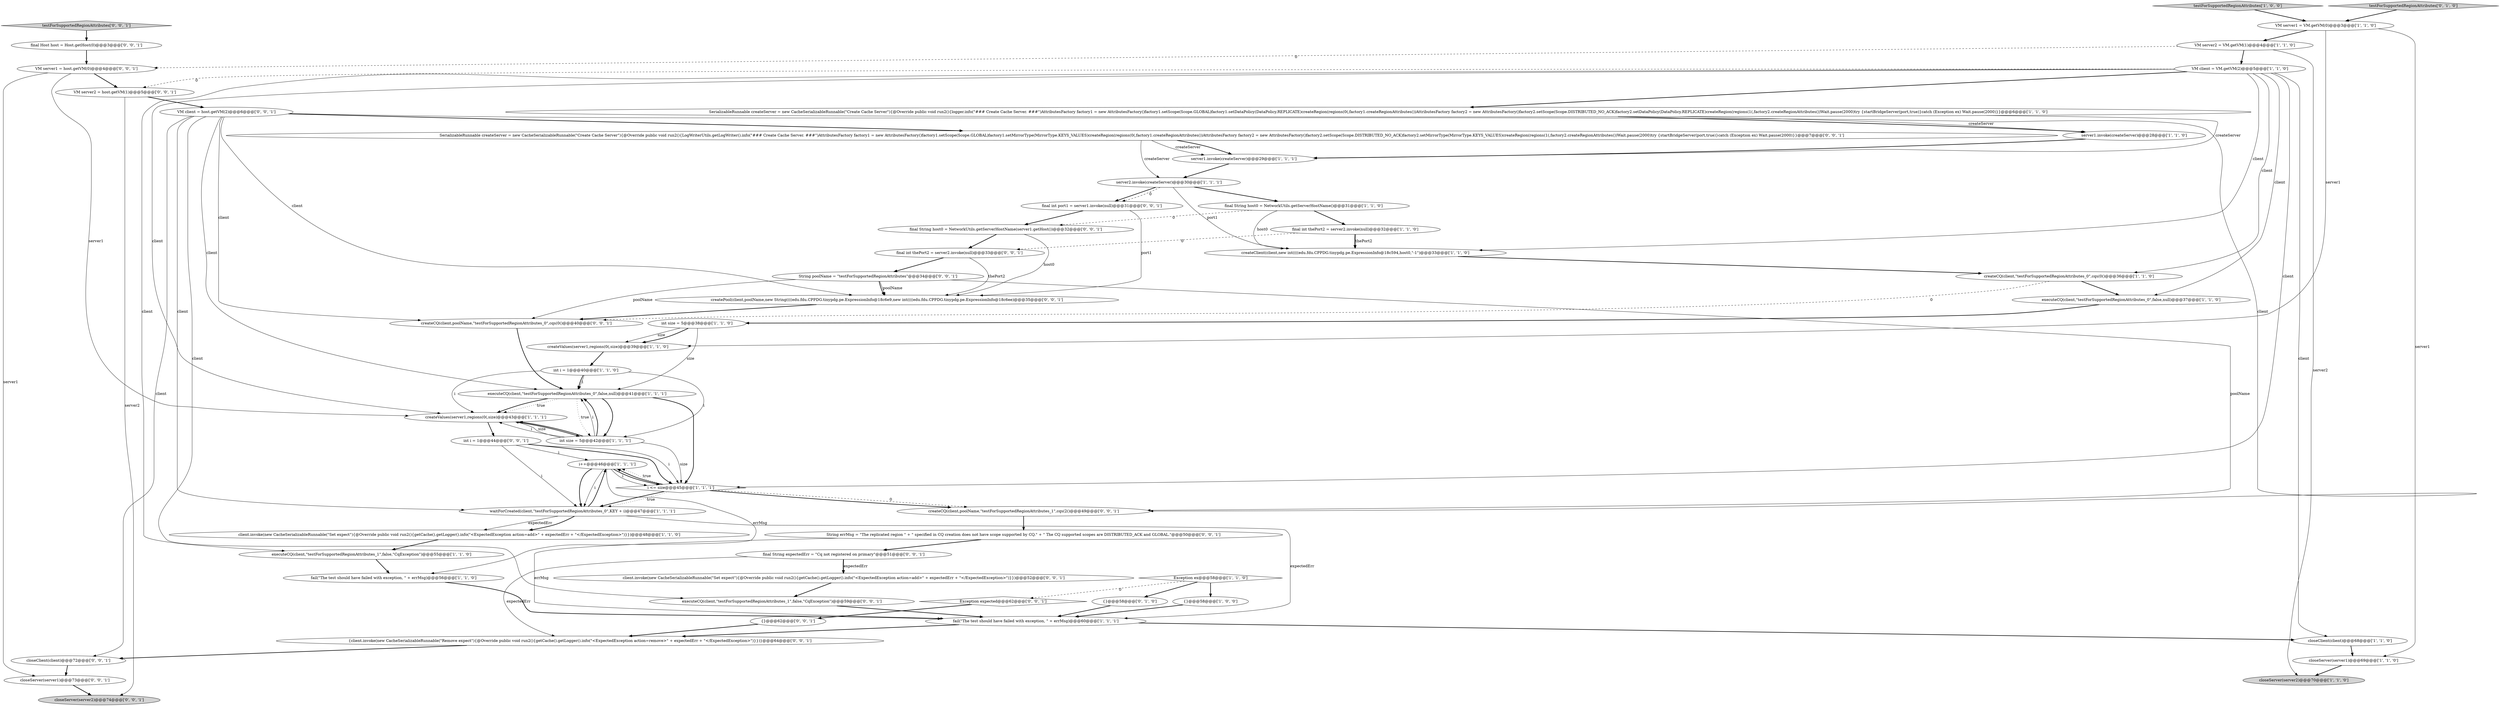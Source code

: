 digraph {
36 [style = filled, label = "final String expectedErr = \"Cq not registered on primary\"@@@51@@@['0', '0', '1']", fillcolor = white, shape = ellipse image = "AAA0AAABBB3BBB"];
4 [style = filled, label = "final int thePort2 = server2.invoke(null)@@@32@@@['1', '1', '0']", fillcolor = white, shape = ellipse image = "AAA0AAABBB1BBB"];
54 [style = filled, label = "final Host host = Host.getHost(0)@@@3@@@['0', '0', '1']", fillcolor = white, shape = ellipse image = "AAA0AAABBB3BBB"];
12 [style = filled, label = "int size = 5@@@38@@@['1', '1', '0']", fillcolor = white, shape = ellipse image = "AAA0AAABBB1BBB"];
10 [style = filled, label = "createCQ(client,\"testForSupportedRegionAttributes_0\",cqs(0()@@@36@@@['1', '1', '0']", fillcolor = white, shape = ellipse image = "AAA0AAABBB1BBB"];
14 [style = filled, label = "server2.invoke(createServer)@@@30@@@['1', '1', '1']", fillcolor = white, shape = ellipse image = "AAA0AAABBB1BBB"];
1 [style = filled, label = "createValues(server1,regions(0(,size)@@@43@@@['1', '1', '1']", fillcolor = white, shape = ellipse image = "AAA0AAABBB1BBB"];
37 [style = filled, label = "String errMsg = \"The replicated region \" + \" specified in CQ creation does not have scope supported by CQ.\" + \" The CQ supported scopes are DISTRIBUTED_ACK and GLOBAL.\"@@@50@@@['0', '0', '1']", fillcolor = white, shape = ellipse image = "AAA0AAABBB3BBB"];
48 [style = filled, label = "createCQ(client,poolName,\"testForSupportedRegionAttributes_0\",cqs(0()@@@40@@@['0', '0', '1']", fillcolor = white, shape = ellipse image = "AAA0AAABBB3BBB"];
32 [style = filled, label = "{}@@@58@@@['0', '1', '0']", fillcolor = white, shape = ellipse image = "AAA0AAABBB2BBB"];
27 [style = filled, label = "closeServer(server1)@@@69@@@['1', '1', '0']", fillcolor = white, shape = ellipse image = "AAA0AAABBB1BBB"];
6 [style = filled, label = "createClient(client,new int((((edu.fdu.CPPDG.tinypdg.pe.ExpressionInfo@18c594,host0,\"-1\")@@@33@@@['1', '1', '0']", fillcolor = white, shape = ellipse image = "AAA0AAABBB1BBB"];
0 [style = filled, label = "fail(\"The test should have failed with exception, \" + errMsg)@@@60@@@['1', '1', '1']", fillcolor = white, shape = ellipse image = "AAA0AAABBB1BBB"];
55 [style = filled, label = "VM client = host.getVM(2)@@@6@@@['0', '0', '1']", fillcolor = white, shape = ellipse image = "AAA0AAABBB3BBB"];
19 [style = filled, label = "closeServer(server2)@@@70@@@['1', '1', '0']", fillcolor = lightgray, shape = ellipse image = "AAA0AAABBB1BBB"];
2 [style = filled, label = "VM server2 = VM.getVM(1)@@@4@@@['1', '1', '0']", fillcolor = white, shape = ellipse image = "AAA0AAABBB1BBB"];
41 [style = filled, label = "VM server1 = host.getVM(0)@@@4@@@['0', '0', '1']", fillcolor = white, shape = ellipse image = "AAA0AAABBB3BBB"];
42 [style = filled, label = "closeServer(server2)@@@74@@@['0', '0', '1']", fillcolor = lightgray, shape = ellipse image = "AAA0AAABBB3BBB"];
22 [style = filled, label = "executeCQ(client,\"testForSupportedRegionAttributes_0\",false,null)@@@37@@@['1', '1', '0']", fillcolor = white, shape = ellipse image = "AAA0AAABBB1BBB"];
33 [style = filled, label = "executeCQ(client,\"testForSupportedRegionAttributes_1\",false,\"CqException\")@@@59@@@['0', '0', '1']", fillcolor = white, shape = ellipse image = "AAA0AAABBB3BBB"];
11 [style = filled, label = "createValues(server1,regions(0(,size)@@@39@@@['1', '1', '0']", fillcolor = white, shape = ellipse image = "AAA0AAABBB1BBB"];
45 [style = filled, label = "{client.invoke(new CacheSerializableRunnable(\"Remove expect\"){@Override public void run2(){getCache().getLogger().info(\"<ExpectedException action=remove>\" + expectedErr + \"</ExpectedException>\")}})}@@@64@@@['0', '0', '1']", fillcolor = white, shape = ellipse image = "AAA0AAABBB3BBB"];
7 [style = filled, label = "VM client = VM.getVM(2)@@@5@@@['1', '1', '0']", fillcolor = white, shape = ellipse image = "AAA0AAABBB1BBB"];
34 [style = filled, label = "final String host0 = NetworkUtils.getServerHostName(server1.getHost())@@@32@@@['0', '0', '1']", fillcolor = white, shape = ellipse image = "AAA0AAABBB3BBB"];
47 [style = filled, label = "Exception expected@@@62@@@['0', '0', '1']", fillcolor = white, shape = diamond image = "AAA0AAABBB3BBB"];
50 [style = filled, label = "closeClient(client)@@@72@@@['0', '0', '1']", fillcolor = white, shape = ellipse image = "AAA0AAABBB3BBB"];
29 [style = filled, label = "client.invoke(new CacheSerializableRunnable(\"Set expect\"){@Override public void run2(){getCache().getLogger().info(\"<ExpectedException action=add>\" + expectedErr + \"</ExpectedException>\")}})@@@48@@@['1', '1', '0']", fillcolor = white, shape = ellipse image = "AAA0AAABBB1BBB"];
44 [style = filled, label = "VM server2 = host.getVM(1)@@@5@@@['0', '0', '1']", fillcolor = white, shape = ellipse image = "AAA0AAABBB3BBB"];
38 [style = filled, label = "SerializableRunnable createServer = new CacheSerializableRunnable(\"Create Cache Server\"){@Override public void run2(){LogWriterUtils.getLogWriter().info(\"### Create Cache Server. ###\")AttributesFactory factory1 = new AttributesFactory()factory1.setScope(Scope.GLOBAL)factory1.setMirrorType(MirrorType.KEYS_VALUES)createRegion(regions(0(,factory1.createRegionAttributes())AttributesFactory factory2 = new AttributesFactory()factory2.setScope(Scope.DISTRIBUTED_NO_ACK)factory2.setMirrorType(MirrorType.KEYS_VALUES)createRegion(regions(1(,factory2.createRegionAttributes())Wait.pause(2000)try {startBridgeServer(port,true)}catch (Exception ex) Wait.pause(2000)}}@@@7@@@['0', '0', '1']", fillcolor = white, shape = ellipse image = "AAA0AAABBB3BBB"];
24 [style = filled, label = "fail(\"The test should have failed with exception, \" + errMsg)@@@56@@@['1', '1', '0']", fillcolor = white, shape = ellipse image = "AAA0AAABBB1BBB"];
46 [style = filled, label = "closeServer(server1)@@@73@@@['0', '0', '1']", fillcolor = white, shape = ellipse image = "AAA0AAABBB3BBB"];
20 [style = filled, label = "int i = 1@@@40@@@['1', '1', '0']", fillcolor = white, shape = ellipse image = "AAA0AAABBB1BBB"];
23 [style = filled, label = "testForSupportedRegionAttributes['1', '0', '0']", fillcolor = lightgray, shape = diamond image = "AAA0AAABBB1BBB"];
15 [style = filled, label = "i++@@@46@@@['1', '1', '1']", fillcolor = white, shape = ellipse image = "AAA0AAABBB1BBB"];
52 [style = filled, label = "int i = 1@@@44@@@['0', '0', '1']", fillcolor = white, shape = ellipse image = "AAA0AAABBB3BBB"];
40 [style = filled, label = "{}@@@62@@@['0', '0', '1']", fillcolor = white, shape = ellipse image = "AAA0AAABBB3BBB"];
49 [style = filled, label = "final int port1 = server1.invoke(null)@@@31@@@['0', '0', '1']", fillcolor = white, shape = ellipse image = "AAA0AAABBB3BBB"];
53 [style = filled, label = "client.invoke(new CacheSerializableRunnable(\"Set expect\"){@Override public void run2(){getCache().getLogger().info(\"<ExpectedException action=add>\" + expectedErr + \"</ExpectedException>\")}})@@@52@@@['0', '0', '1']", fillcolor = white, shape = ellipse image = "AAA0AAABBB3BBB"];
26 [style = filled, label = "Exception ex@@@58@@@['1', '1', '0']", fillcolor = white, shape = diamond image = "AAA0AAABBB1BBB"];
51 [style = filled, label = "final int thePort2 = server2.invoke(null)@@@33@@@['0', '0', '1']", fillcolor = white, shape = ellipse image = "AAA0AAABBB3BBB"];
5 [style = filled, label = "server1.invoke(createServer)@@@29@@@['1', '1', '1']", fillcolor = white, shape = ellipse image = "AAA0AAABBB1BBB"];
13 [style = filled, label = "int size = 5@@@42@@@['1', '1', '1']", fillcolor = white, shape = ellipse image = "AAA0AAABBB1BBB"];
3 [style = filled, label = "server1.invoke(createServer)@@@28@@@['1', '1', '0']", fillcolor = white, shape = ellipse image = "AAA0AAABBB1BBB"];
28 [style = filled, label = "final String host0 = NetworkUtils.getServerHostName()@@@31@@@['1', '1', '0']", fillcolor = white, shape = ellipse image = "AAA0AAABBB1BBB"];
35 [style = filled, label = "testForSupportedRegionAttributes['0', '0', '1']", fillcolor = lightgray, shape = diamond image = "AAA0AAABBB3BBB"];
21 [style = filled, label = "SerializableRunnable createServer = new CacheSerializableRunnable(\"Create Cache Server\"){@Override public void run2(){logger.info(\"### Create Cache Server. ###\")AttributesFactory factory1 = new AttributesFactory()factory1.setScope(Scope.GLOBAL)factory1.setDataPolicy(DataPolicy.REPLICATE)createRegion(regions(0(,factory1.createRegionAttributes())AttributesFactory factory2 = new AttributesFactory()factory2.setScope(Scope.DISTRIBUTED_NO_ACK)factory2.setDataPolicy(DataPolicy.REPLICATE)createRegion(regions(1(,factory2.createRegionAttributes())Wait.pause(2000)try {startBridgeServer(port,true)}catch (Exception ex) Wait.pause(2000)}}@@@6@@@['1', '1', '0']", fillcolor = white, shape = ellipse image = "AAA0AAABBB1BBB"];
30 [style = filled, label = "executeCQ(client,\"testForSupportedRegionAttributes_0\",false,null)@@@41@@@['1', '1', '1']", fillcolor = white, shape = ellipse image = "AAA0AAABBB1BBB"];
56 [style = filled, label = "createCQ(client,poolName,\"testForSupportedRegionAttributes_1\",cqs(2()@@@49@@@['0', '0', '1']", fillcolor = white, shape = ellipse image = "AAA0AAABBB3BBB"];
25 [style = filled, label = "executeCQ(client,\"testForSupportedRegionAttributes_1\",false,\"CqException\")@@@55@@@['1', '1', '0']", fillcolor = white, shape = ellipse image = "AAA0AAABBB1BBB"];
9 [style = filled, label = "waitForCreated(client,\"testForSupportedRegionAttributes_0\",KEY + i)@@@47@@@['1', '1', '1']", fillcolor = white, shape = ellipse image = "AAA0AAABBB1BBB"];
17 [style = filled, label = "i <= size@@@45@@@['1', '1', '1']", fillcolor = white, shape = diamond image = "AAA0AAABBB1BBB"];
39 [style = filled, label = "createPool(client,poolName,new String((((edu.fdu.CPPDG.tinypdg.pe.ExpressionInfo@18c6e9,new int((((edu.fdu.CPPDG.tinypdg.pe.ExpressionInfo@18c6ee)@@@35@@@['0', '0', '1']", fillcolor = white, shape = ellipse image = "AAA0AAABBB3BBB"];
8 [style = filled, label = "closeClient(client)@@@68@@@['1', '1', '0']", fillcolor = white, shape = ellipse image = "AAA0AAABBB1BBB"];
31 [style = filled, label = "testForSupportedRegionAttributes['0', '1', '0']", fillcolor = lightgray, shape = diamond image = "AAA0AAABBB2BBB"];
18 [style = filled, label = "{}@@@58@@@['1', '0', '0']", fillcolor = white, shape = ellipse image = "AAA0AAABBB1BBB"];
16 [style = filled, label = "VM server1 = VM.getVM(0)@@@3@@@['1', '1', '0']", fillcolor = white, shape = ellipse image = "AAA0AAABBB1BBB"];
43 [style = filled, label = "String poolName = \"testForSupportedRegionAttributes\"@@@34@@@['0', '0', '1']", fillcolor = white, shape = ellipse image = "AAA0AAABBB3BBB"];
5->14 [style = bold, label=""];
4->6 [style = bold, label=""];
21->3 [style = bold, label=""];
55->9 [style = solid, label="client"];
30->13 [style = dotted, label="true"];
48->30 [style = bold, label=""];
16->27 [style = solid, label="server1"];
4->51 [style = dashed, label="0"];
54->41 [style = bold, label=""];
30->13 [style = bold, label=""];
50->46 [style = bold, label=""];
23->16 [style = bold, label=""];
0->8 [style = bold, label=""];
52->17 [style = bold, label=""];
51->43 [style = bold, label=""];
43->39 [style = bold, label=""];
53->33 [style = bold, label=""];
34->39 [style = solid, label="host0"];
14->28 [style = bold, label=""];
17->15 [style = dotted, label="true"];
20->30 [style = bold, label=""];
52->9 [style = solid, label="i"];
21->3 [style = solid, label="createServer"];
13->1 [style = bold, label=""];
27->19 [style = bold, label=""];
32->0 [style = bold, label=""];
15->24 [style = solid, label="errMsg"];
17->56 [style = bold, label=""];
13->1 [style = solid, label="i"];
44->55 [style = bold, label=""];
9->29 [style = solid, label="expectedErr"];
55->38 [style = bold, label=""];
15->17 [style = solid, label="i"];
7->22 [style = solid, label="client"];
26->18 [style = bold, label=""];
11->20 [style = bold, label=""];
15->9 [style = bold, label=""];
7->6 [style = solid, label="client"];
16->11 [style = solid, label="server1"];
12->11 [style = solid, label="size"];
51->39 [style = solid, label="thePort2"];
41->44 [style = bold, label=""];
40->45 [style = bold, label=""];
38->5 [style = bold, label=""];
36->53 [style = bold, label=""];
7->17 [style = solid, label="client"];
34->51 [style = bold, label=""];
24->0 [style = bold, label=""];
17->56 [style = dashed, label="0"];
35->54 [style = bold, label=""];
44->42 [style = solid, label="server2"];
8->27 [style = bold, label=""];
43->39 [style = solid, label="poolName"];
30->1 [style = dotted, label="true"];
16->2 [style = bold, label=""];
47->40 [style = bold, label=""];
1->52 [style = bold, label=""];
56->37 [style = bold, label=""];
17->15 [style = bold, label=""];
26->32 [style = bold, label=""];
14->49 [style = bold, label=""];
17->9 [style = bold, label=""];
7->8 [style = solid, label="client"];
55->39 [style = solid, label="client"];
7->25 [style = solid, label="client"];
43->48 [style = solid, label="poolName"];
36->53 [style = solid, label="expectedErr"];
30->17 [style = bold, label=""];
38->14 [style = solid, label="createServer"];
38->5 [style = solid, label="createServer"];
21->5 [style = solid, label="createServer"];
7->44 [style = dashed, label="0"];
31->16 [style = bold, label=""];
12->30 [style = solid, label="size"];
52->17 [style = solid, label="i"];
1->13 [style = bold, label=""];
55->33 [style = solid, label="client"];
15->17 [style = bold, label=""];
55->50 [style = solid, label="client"];
13->1 [style = solid, label="size"];
4->6 [style = solid, label="thePort2"];
2->7 [style = bold, label=""];
55->30 [style = solid, label="client"];
28->6 [style = solid, label="host0"];
39->48 [style = bold, label=""];
9->15 [style = bold, label=""];
0->45 [style = bold, label=""];
15->9 [style = solid, label="i"];
29->25 [style = bold, label=""];
17->9 [style = dotted, label="true"];
28->4 [style = bold, label=""];
10->22 [style = bold, label=""];
43->56 [style = solid, label="poolName"];
7->10 [style = solid, label="client"];
14->49 [style = dashed, label="0"];
26->47 [style = dashed, label="0"];
10->48 [style = dashed, label="0"];
9->29 [style = bold, label=""];
2->41 [style = dashed, label="0"];
2->19 [style = solid, label="server2"];
30->1 [style = bold, label=""];
22->12 [style = bold, label=""];
45->50 [style = bold, label=""];
28->34 [style = dashed, label="0"];
36->45 [style = solid, label="expectedErr"];
13->30 [style = solid, label="i"];
13->30 [style = bold, label=""];
55->56 [style = solid, label="client"];
41->46 [style = solid, label="server1"];
25->24 [style = bold, label=""];
14->6 [style = solid, label="port1"];
20->30 [style = solid, label="i"];
41->1 [style = solid, label="server1"];
46->42 [style = bold, label=""];
37->0 [style = solid, label="errMsg"];
7->21 [style = bold, label=""];
20->13 [style = solid, label="i"];
3->5 [style = bold, label=""];
20->1 [style = solid, label="i"];
6->10 [style = bold, label=""];
55->48 [style = solid, label="client"];
37->36 [style = bold, label=""];
49->39 [style = solid, label="port1"];
7->1 [style = solid, label="client"];
52->15 [style = solid, label="i"];
12->11 [style = bold, label=""];
49->34 [style = bold, label=""];
33->0 [style = bold, label=""];
13->17 [style = solid, label="size"];
18->0 [style = bold, label=""];
9->0 [style = solid, label="expectedErr"];
}

